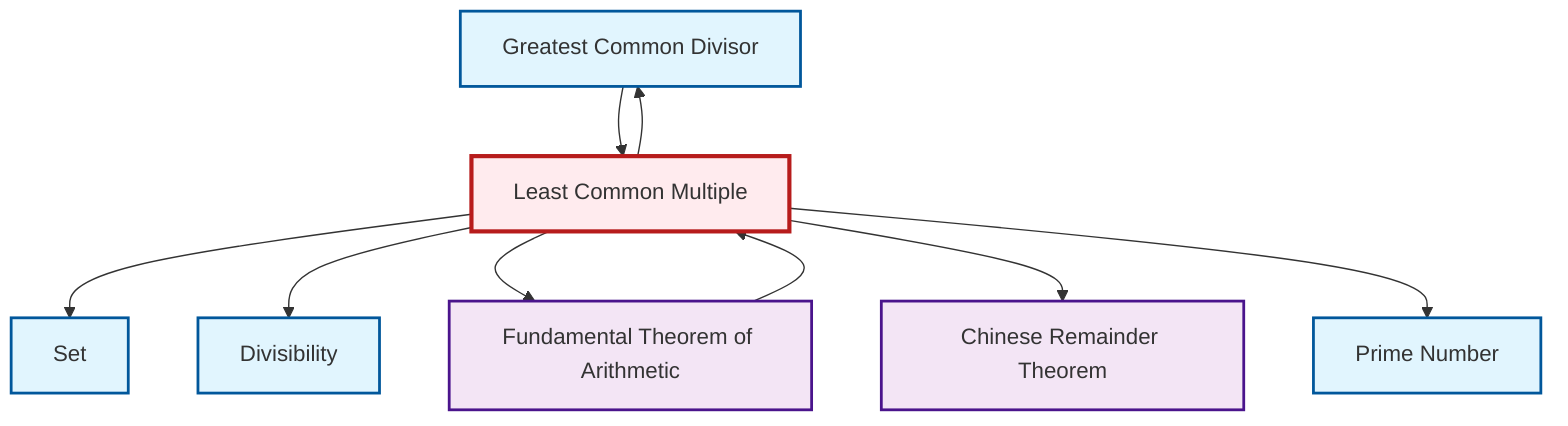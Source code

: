 graph TD
    classDef definition fill:#e1f5fe,stroke:#01579b,stroke-width:2px
    classDef theorem fill:#f3e5f5,stroke:#4a148c,stroke-width:2px
    classDef axiom fill:#fff3e0,stroke:#e65100,stroke-width:2px
    classDef example fill:#e8f5e9,stroke:#1b5e20,stroke-width:2px
    classDef current fill:#ffebee,stroke:#b71c1c,stroke-width:3px
    def-gcd["Greatest Common Divisor"]:::definition
    thm-chinese-remainder["Chinese Remainder Theorem"]:::theorem
    def-lcm["Least Common Multiple"]:::definition
    def-set["Set"]:::definition
    thm-fundamental-arithmetic["Fundamental Theorem of Arithmetic"]:::theorem
    def-divisibility["Divisibility"]:::definition
    def-prime["Prime Number"]:::definition
    def-lcm --> def-set
    def-lcm --> def-divisibility
    def-lcm --> thm-fundamental-arithmetic
    def-lcm --> def-gcd
    def-lcm --> thm-chinese-remainder
    def-gcd --> def-lcm
    def-lcm --> def-prime
    thm-fundamental-arithmetic --> def-lcm
    class def-lcm current